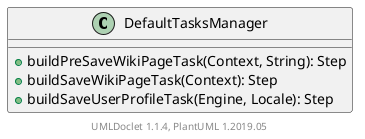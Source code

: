 @startuml

    class DefaultTasksManager [[DefaultTasksManager.html]] {
        +buildPreSaveWikiPageTask(Context, String): Step
        +buildSaveWikiPageTask(Context): Step
        +buildSaveUserProfileTask(Engine, Locale): Step
    }


    center footer UMLDoclet 1.1.4, PlantUML 1.2019.05
@enduml
